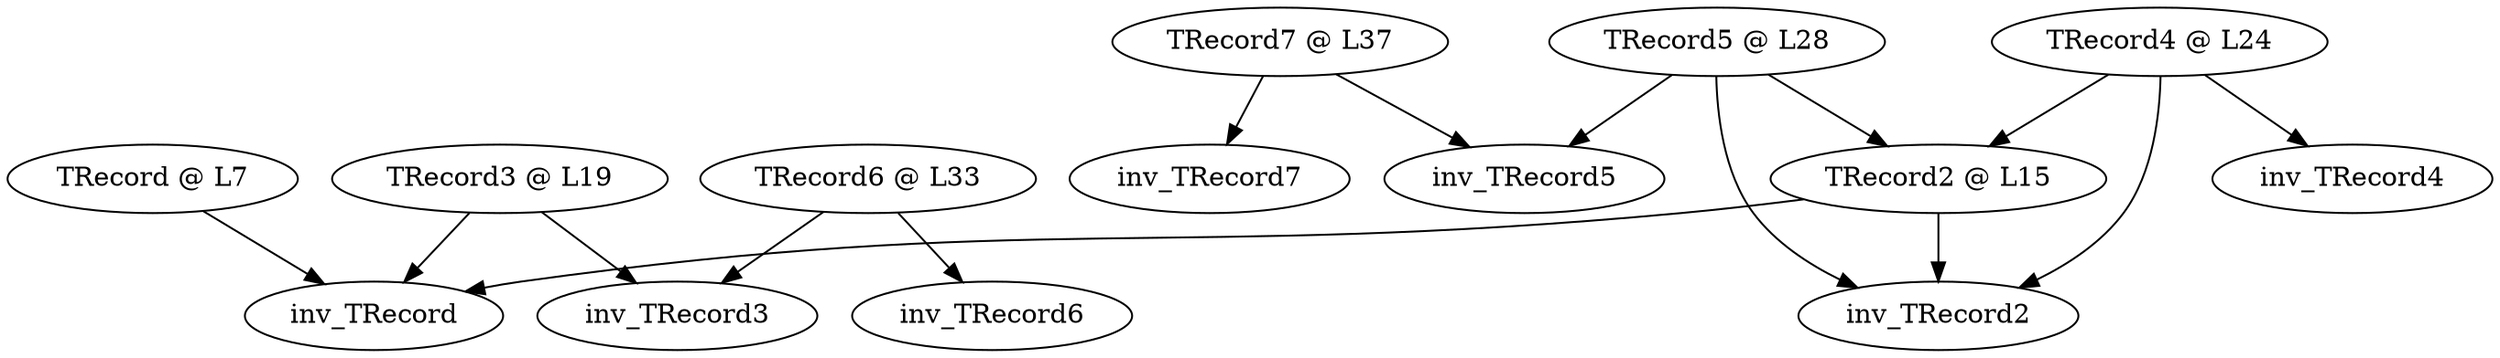 digraph G {
	 TRecord7 [label="TRecord7 @ L37"]
	 TRecord7 -> inv_TRecord5;
	 TRecord7 -> inv_TRecord7;
	 TRecord [label="TRecord @ L7"]
	 TRecord -> inv_TRecord;
	 TRecord5 [label="TRecord5 @ L28"]
	 TRecord5 -> TRecord2;
	 TRecord5 -> inv_TRecord2;
	 TRecord5 -> inv_TRecord5;
	 TRecord6 [label="TRecord6 @ L33"]
	 TRecord6 -> inv_TRecord3;
	 TRecord6 -> inv_TRecord6;
	 TRecord3 [label="TRecord3 @ L19"]
	 TRecord3 -> inv_TRecord;
	 TRecord3 -> inv_TRecord3;
	 TRecord4 [label="TRecord4 @ L24"]
	 TRecord4 -> TRecord2;
	 TRecord4 -> inv_TRecord2;
	 TRecord4 -> inv_TRecord4;
	 TRecord2 [label="TRecord2 @ L15"]
	 TRecord2 -> inv_TRecord;
	 TRecord2 -> inv_TRecord2;
}
